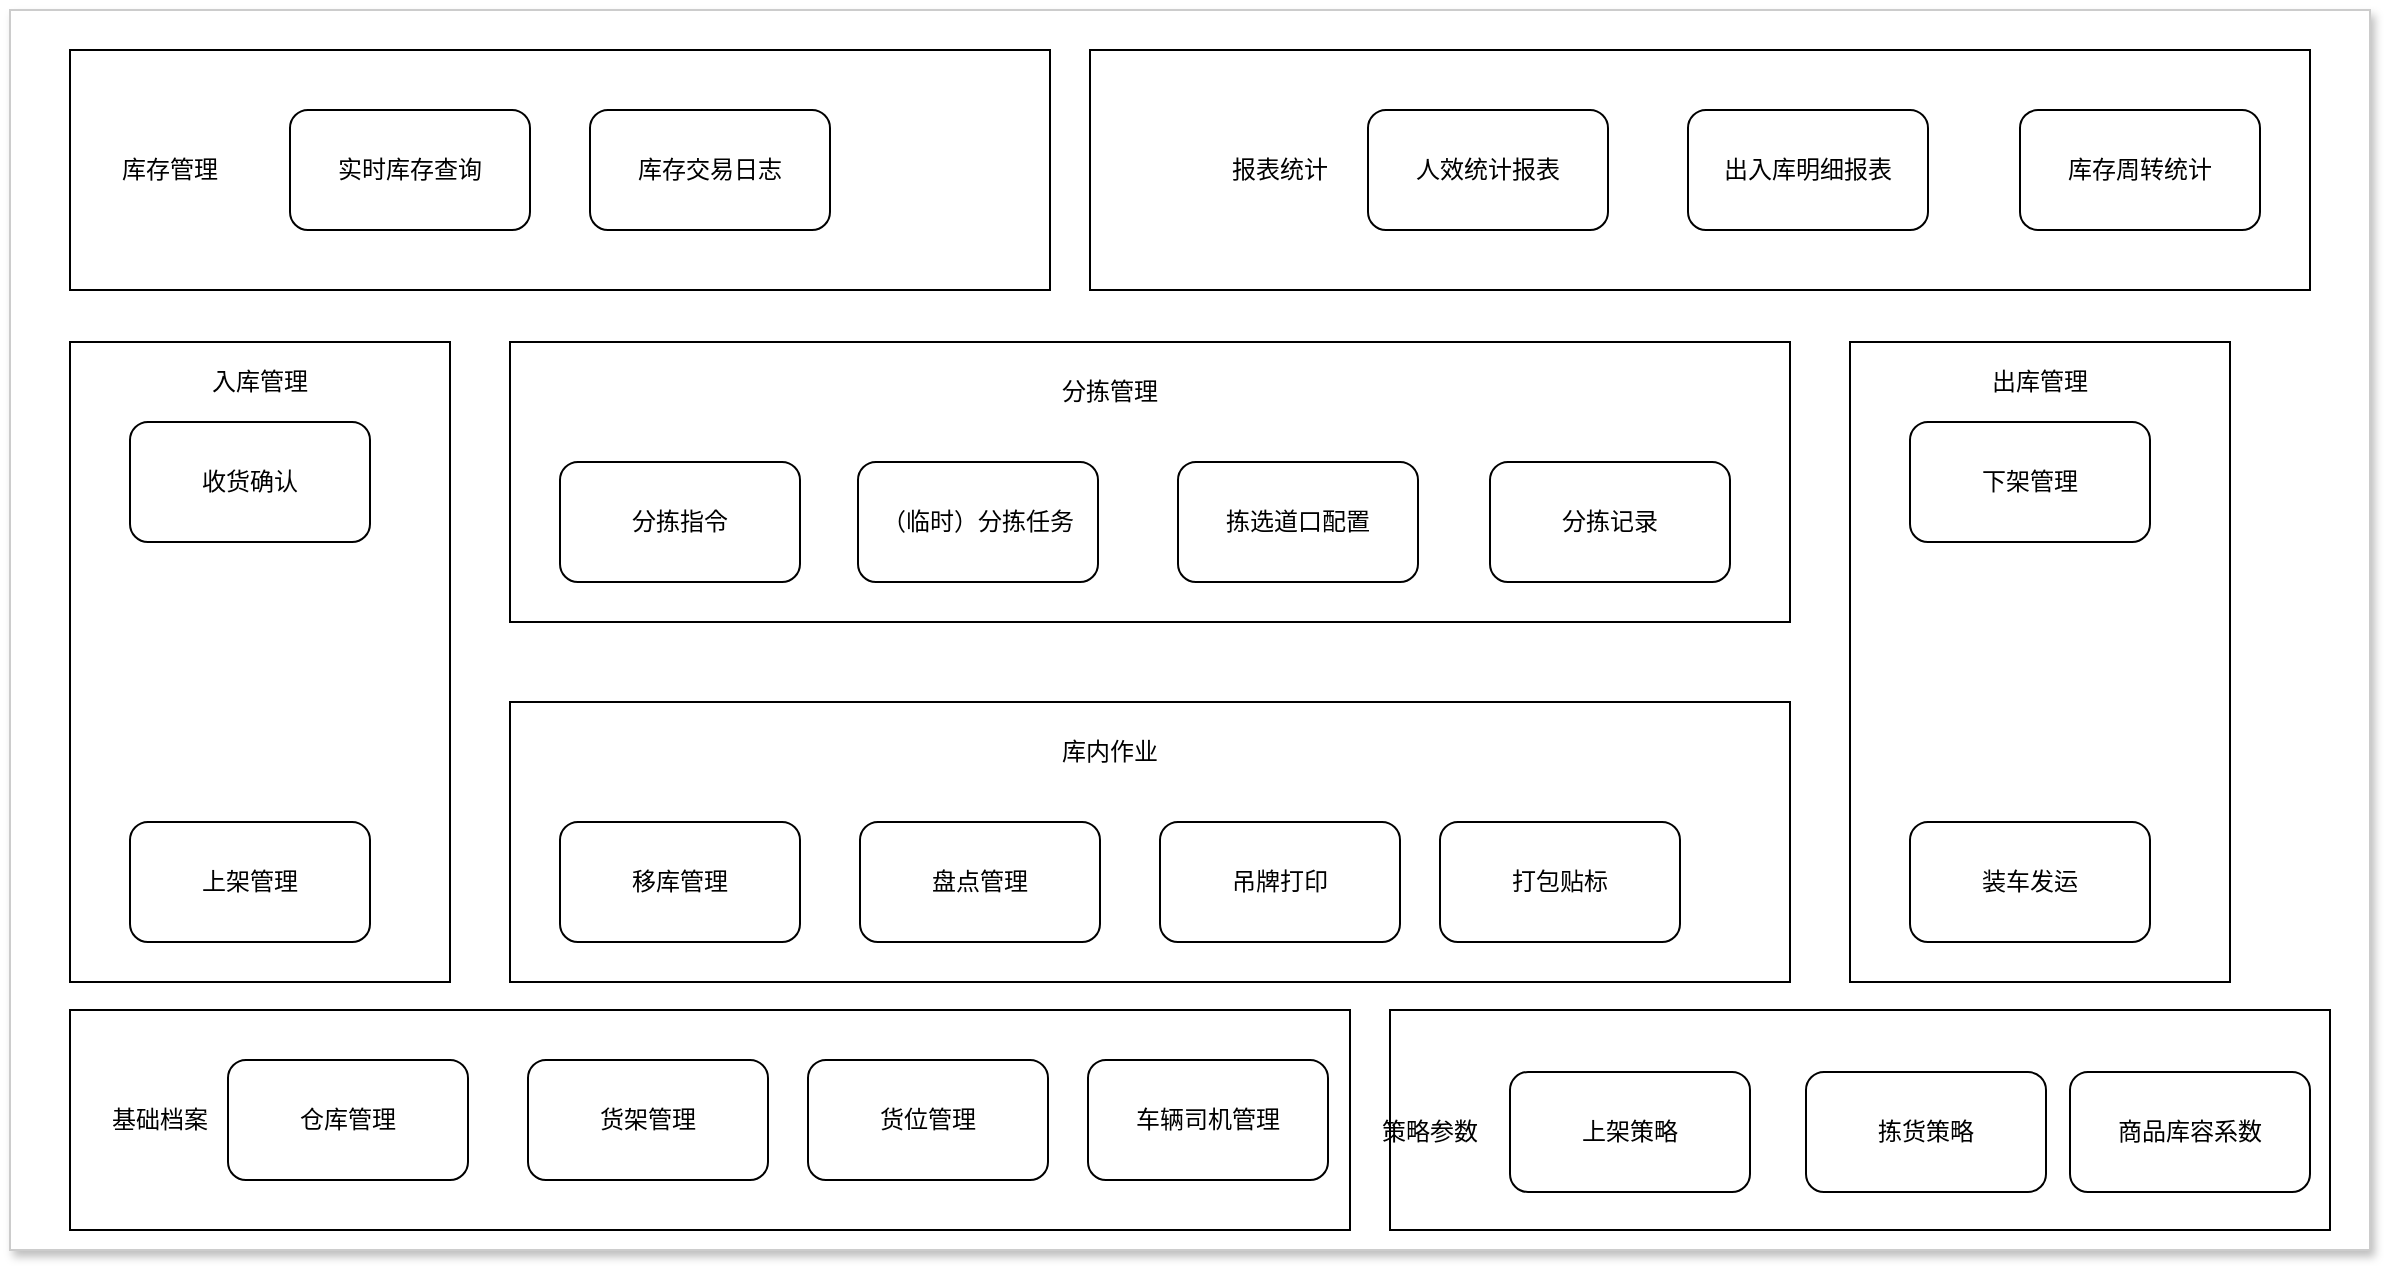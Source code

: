 <mxfile version="24.6.4" type="github">
  <diagram name="Page-1" id="GSHs5tq8THpnzeVwa1IB">
    <mxGraphModel dx="2482" dy="2164" grid="1" gridSize="10" guides="1" tooltips="1" connect="1" arrows="1" fold="1" page="1" pageScale="1" pageWidth="827" pageHeight="1169" math="0" shadow="0">
      <root>
        <mxCell id="0" />
        <mxCell id="1" parent="0" />
        <mxCell id="3HgayADD20QE-_vMkKj_-68" value="" style="rounded=0;whiteSpace=wrap;html=1;strokeColor=#CCCCCC;shadow=1;" vertex="1" parent="1">
          <mxGeometry x="-350" y="-900" width="1180" height="620" as="geometry" />
        </mxCell>
        <mxCell id="3HgayADD20QE-_vMkKj_-85" value="" style="rounded=0;whiteSpace=wrap;html=1;" vertex="1" parent="1">
          <mxGeometry x="-320" y="-734" width="190" height="320" as="geometry" />
        </mxCell>
        <mxCell id="3HgayADD20QE-_vMkKj_-86" value="入库管理" style="text;html=1;align=center;verticalAlign=middle;whiteSpace=wrap;rounded=0;" vertex="1" parent="1">
          <mxGeometry x="-255" y="-729" width="60" height="30" as="geometry" />
        </mxCell>
        <mxCell id="3HgayADD20QE-_vMkKj_-87" value="收货确认" style="rounded=1;whiteSpace=wrap;html=1;" vertex="1" parent="1">
          <mxGeometry x="-290" y="-694" width="120" height="60" as="geometry" />
        </mxCell>
        <mxCell id="3HgayADD20QE-_vMkKj_-88" value="上架管理" style="rounded=1;whiteSpace=wrap;html=1;" vertex="1" parent="1">
          <mxGeometry x="-290" y="-494" width="120" height="60" as="geometry" />
        </mxCell>
        <mxCell id="3HgayADD20QE-_vMkKj_-89" value="" style="rounded=0;whiteSpace=wrap;html=1;" vertex="1" parent="1">
          <mxGeometry x="-100" y="-734" width="640" height="140" as="geometry" />
        </mxCell>
        <mxCell id="3HgayADD20QE-_vMkKj_-90" value="分拣管理" style="text;html=1;align=center;verticalAlign=middle;whiteSpace=wrap;rounded=0;" vertex="1" parent="1">
          <mxGeometry x="170" y="-724" width="60" height="30" as="geometry" />
        </mxCell>
        <mxCell id="3HgayADD20QE-_vMkKj_-91" value="分拣指令" style="rounded=1;whiteSpace=wrap;html=1;" vertex="1" parent="1">
          <mxGeometry x="-75" y="-674" width="120" height="60" as="geometry" />
        </mxCell>
        <mxCell id="3HgayADD20QE-_vMkKj_-92" value="拣选道口配置" style="rounded=1;whiteSpace=wrap;html=1;" vertex="1" parent="1">
          <mxGeometry x="234" y="-674" width="120" height="60" as="geometry" />
        </mxCell>
        <mxCell id="3HgayADD20QE-_vMkKj_-93" value="（临时）分拣任务" style="rounded=1;whiteSpace=wrap;html=1;" vertex="1" parent="1">
          <mxGeometry x="74" y="-674" width="120" height="60" as="geometry" />
        </mxCell>
        <mxCell id="3HgayADD20QE-_vMkKj_-94" value="分拣记录" style="rounded=1;whiteSpace=wrap;html=1;" vertex="1" parent="1">
          <mxGeometry x="390" y="-674" width="120" height="60" as="geometry" />
        </mxCell>
        <mxCell id="3HgayADD20QE-_vMkKj_-95" value="" style="rounded=0;whiteSpace=wrap;html=1;" vertex="1" parent="1">
          <mxGeometry x="-100" y="-554" width="640" height="140" as="geometry" />
        </mxCell>
        <mxCell id="3HgayADD20QE-_vMkKj_-96" value="库内作业" style="text;html=1;align=center;verticalAlign=middle;whiteSpace=wrap;rounded=0;" vertex="1" parent="1">
          <mxGeometry x="170" y="-544" width="60" height="30" as="geometry" />
        </mxCell>
        <mxCell id="3HgayADD20QE-_vMkKj_-97" value="移库管理" style="rounded=1;whiteSpace=wrap;html=1;" vertex="1" parent="1">
          <mxGeometry x="-75" y="-494" width="120" height="60" as="geometry" />
        </mxCell>
        <mxCell id="3HgayADD20QE-_vMkKj_-98" value="盘点管理" style="rounded=1;whiteSpace=wrap;html=1;" vertex="1" parent="1">
          <mxGeometry x="75" y="-494" width="120" height="60" as="geometry" />
        </mxCell>
        <mxCell id="3HgayADD20QE-_vMkKj_-99" value="打包贴标" style="rounded=1;whiteSpace=wrap;html=1;" vertex="1" parent="1">
          <mxGeometry x="365" y="-494" width="120" height="60" as="geometry" />
        </mxCell>
        <mxCell id="3HgayADD20QE-_vMkKj_-100" value="吊牌打印" style="rounded=1;whiteSpace=wrap;html=1;" vertex="1" parent="1">
          <mxGeometry x="225" y="-494" width="120" height="60" as="geometry" />
        </mxCell>
        <mxCell id="3HgayADD20QE-_vMkKj_-101" value="" style="rounded=0;whiteSpace=wrap;html=1;" vertex="1" parent="1">
          <mxGeometry x="570" y="-734" width="190" height="320" as="geometry" />
        </mxCell>
        <mxCell id="3HgayADD20QE-_vMkKj_-102" value="出库管理" style="text;html=1;align=center;verticalAlign=middle;whiteSpace=wrap;rounded=0;" vertex="1" parent="1">
          <mxGeometry x="635" y="-729" width="60" height="30" as="geometry" />
        </mxCell>
        <mxCell id="3HgayADD20QE-_vMkKj_-103" value="下架管理" style="rounded=1;whiteSpace=wrap;html=1;" vertex="1" parent="1">
          <mxGeometry x="600" y="-694" width="120" height="60" as="geometry" />
        </mxCell>
        <mxCell id="3HgayADD20QE-_vMkKj_-104" value="装车发运" style="rounded=1;whiteSpace=wrap;html=1;" vertex="1" parent="1">
          <mxGeometry x="600" y="-494" width="120" height="60" as="geometry" />
        </mxCell>
        <mxCell id="3HgayADD20QE-_vMkKj_-105" value="" style="rounded=0;whiteSpace=wrap;html=1;" vertex="1" parent="1">
          <mxGeometry x="190" y="-880" width="610" height="120" as="geometry" />
        </mxCell>
        <mxCell id="3HgayADD20QE-_vMkKj_-106" value="报表统计" style="text;html=1;align=center;verticalAlign=middle;whiteSpace=wrap;rounded=0;" vertex="1" parent="1">
          <mxGeometry x="255" y="-835" width="60" height="30" as="geometry" />
        </mxCell>
        <mxCell id="3HgayADD20QE-_vMkKj_-107" value="人效统计报表" style="rounded=1;whiteSpace=wrap;html=1;" vertex="1" parent="1">
          <mxGeometry x="329" y="-850" width="120" height="60" as="geometry" />
        </mxCell>
        <mxCell id="3HgayADD20QE-_vMkKj_-108" value="出入库明细报表" style="rounded=1;whiteSpace=wrap;html=1;" vertex="1" parent="1">
          <mxGeometry x="489" y="-850" width="120" height="60" as="geometry" />
        </mxCell>
        <mxCell id="3HgayADD20QE-_vMkKj_-109" value="库存周转统计" style="rounded=1;whiteSpace=wrap;html=1;" vertex="1" parent="1">
          <mxGeometry x="655" y="-850" width="120" height="60" as="geometry" />
        </mxCell>
        <mxCell id="3HgayADD20QE-_vMkKj_-110" value="" style="rounded=0;whiteSpace=wrap;html=1;" vertex="1" parent="1">
          <mxGeometry x="-320" y="-880" width="490" height="120" as="geometry" />
        </mxCell>
        <mxCell id="3HgayADD20QE-_vMkKj_-111" value="库存交易日志" style="rounded=1;whiteSpace=wrap;html=1;" vertex="1" parent="1">
          <mxGeometry x="-60" y="-850" width="120" height="60" as="geometry" />
        </mxCell>
        <mxCell id="3HgayADD20QE-_vMkKj_-112" value="库存管理" style="text;html=1;align=center;verticalAlign=middle;whiteSpace=wrap;rounded=0;" vertex="1" parent="1">
          <mxGeometry x="-300" y="-835" width="60" height="30" as="geometry" />
        </mxCell>
        <mxCell id="3HgayADD20QE-_vMkKj_-113" value="实时库存查询" style="rounded=1;whiteSpace=wrap;html=1;" vertex="1" parent="1">
          <mxGeometry x="-210" y="-850" width="120" height="60" as="geometry" />
        </mxCell>
        <mxCell id="3HgayADD20QE-_vMkKj_-114" value="" style="rounded=0;whiteSpace=wrap;html=1;" vertex="1" parent="1">
          <mxGeometry x="-320" y="-400" width="640" height="110" as="geometry" />
        </mxCell>
        <mxCell id="3HgayADD20QE-_vMkKj_-115" value="基础档案" style="text;html=1;align=center;verticalAlign=middle;whiteSpace=wrap;rounded=0;" vertex="1" parent="1">
          <mxGeometry x="-305" y="-360" width="60" height="30" as="geometry" />
        </mxCell>
        <mxCell id="3HgayADD20QE-_vMkKj_-116" value="仓库管理" style="rounded=1;whiteSpace=wrap;html=1;" vertex="1" parent="1">
          <mxGeometry x="-241" y="-375" width="120" height="60" as="geometry" />
        </mxCell>
        <mxCell id="3HgayADD20QE-_vMkKj_-117" value="货架管理" style="rounded=1;whiteSpace=wrap;html=1;" vertex="1" parent="1">
          <mxGeometry x="-91" y="-375" width="120" height="60" as="geometry" />
        </mxCell>
        <mxCell id="3HgayADD20QE-_vMkKj_-118" value="货位管理" style="rounded=1;whiteSpace=wrap;html=1;" vertex="1" parent="1">
          <mxGeometry x="49" y="-375" width="120" height="60" as="geometry" />
        </mxCell>
        <mxCell id="3HgayADD20QE-_vMkKj_-119" value="车辆司机管理" style="rounded=1;whiteSpace=wrap;html=1;" vertex="1" parent="1">
          <mxGeometry x="189" y="-375" width="120" height="60" as="geometry" />
        </mxCell>
        <mxCell id="3HgayADD20QE-_vMkKj_-120" value="" style="rounded=0;whiteSpace=wrap;html=1;" vertex="1" parent="1">
          <mxGeometry x="340" y="-400" width="470" height="110" as="geometry" />
        </mxCell>
        <mxCell id="3HgayADD20QE-_vMkKj_-121" value="策略参数" style="text;html=1;align=center;verticalAlign=middle;whiteSpace=wrap;rounded=0;" vertex="1" parent="1">
          <mxGeometry x="330" y="-354" width="60" height="30" as="geometry" />
        </mxCell>
        <mxCell id="3HgayADD20QE-_vMkKj_-122" value="上架策略" style="rounded=1;whiteSpace=wrap;html=1;" vertex="1" parent="1">
          <mxGeometry x="400" y="-369" width="120" height="60" as="geometry" />
        </mxCell>
        <mxCell id="3HgayADD20QE-_vMkKj_-123" value="商品库容系数" style="rounded=1;whiteSpace=wrap;html=1;" vertex="1" parent="1">
          <mxGeometry x="680" y="-369" width="120" height="60" as="geometry" />
        </mxCell>
        <mxCell id="3HgayADD20QE-_vMkKj_-124" value="拣货策略" style="rounded=1;whiteSpace=wrap;html=1;" vertex="1" parent="1">
          <mxGeometry x="548" y="-369" width="120" height="60" as="geometry" />
        </mxCell>
      </root>
    </mxGraphModel>
  </diagram>
</mxfile>
